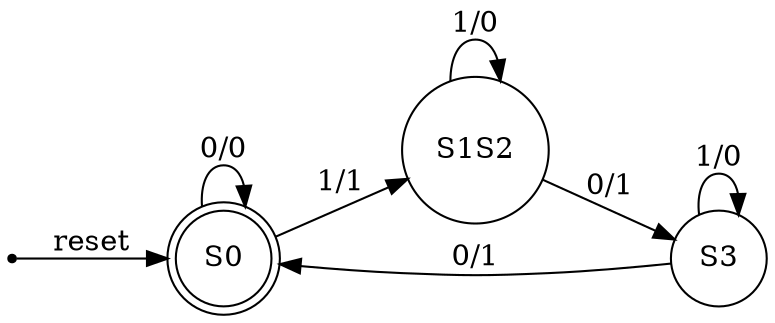 digraph finite_state_machine {
    rankdir=LR;
    size="8,5";
	//layout = "circo";

    node [shape = doublecircle]; S0;
    node [shape = point ]; resetState;
	node [shape = circle];
	
    resetState -> S0 [label = "reset"];
    S0 -> S0 [label = "0/0"];
	S0 -> S1S2 [label = "1/1"];
	S1S2 -> S1S2 [label = "1/0"];
	S1S2 -> S3 [label = "0/1"];
	S3 -> S0 [label = "0/1"];
	S3 -> S3 [label = "1/0"];
}